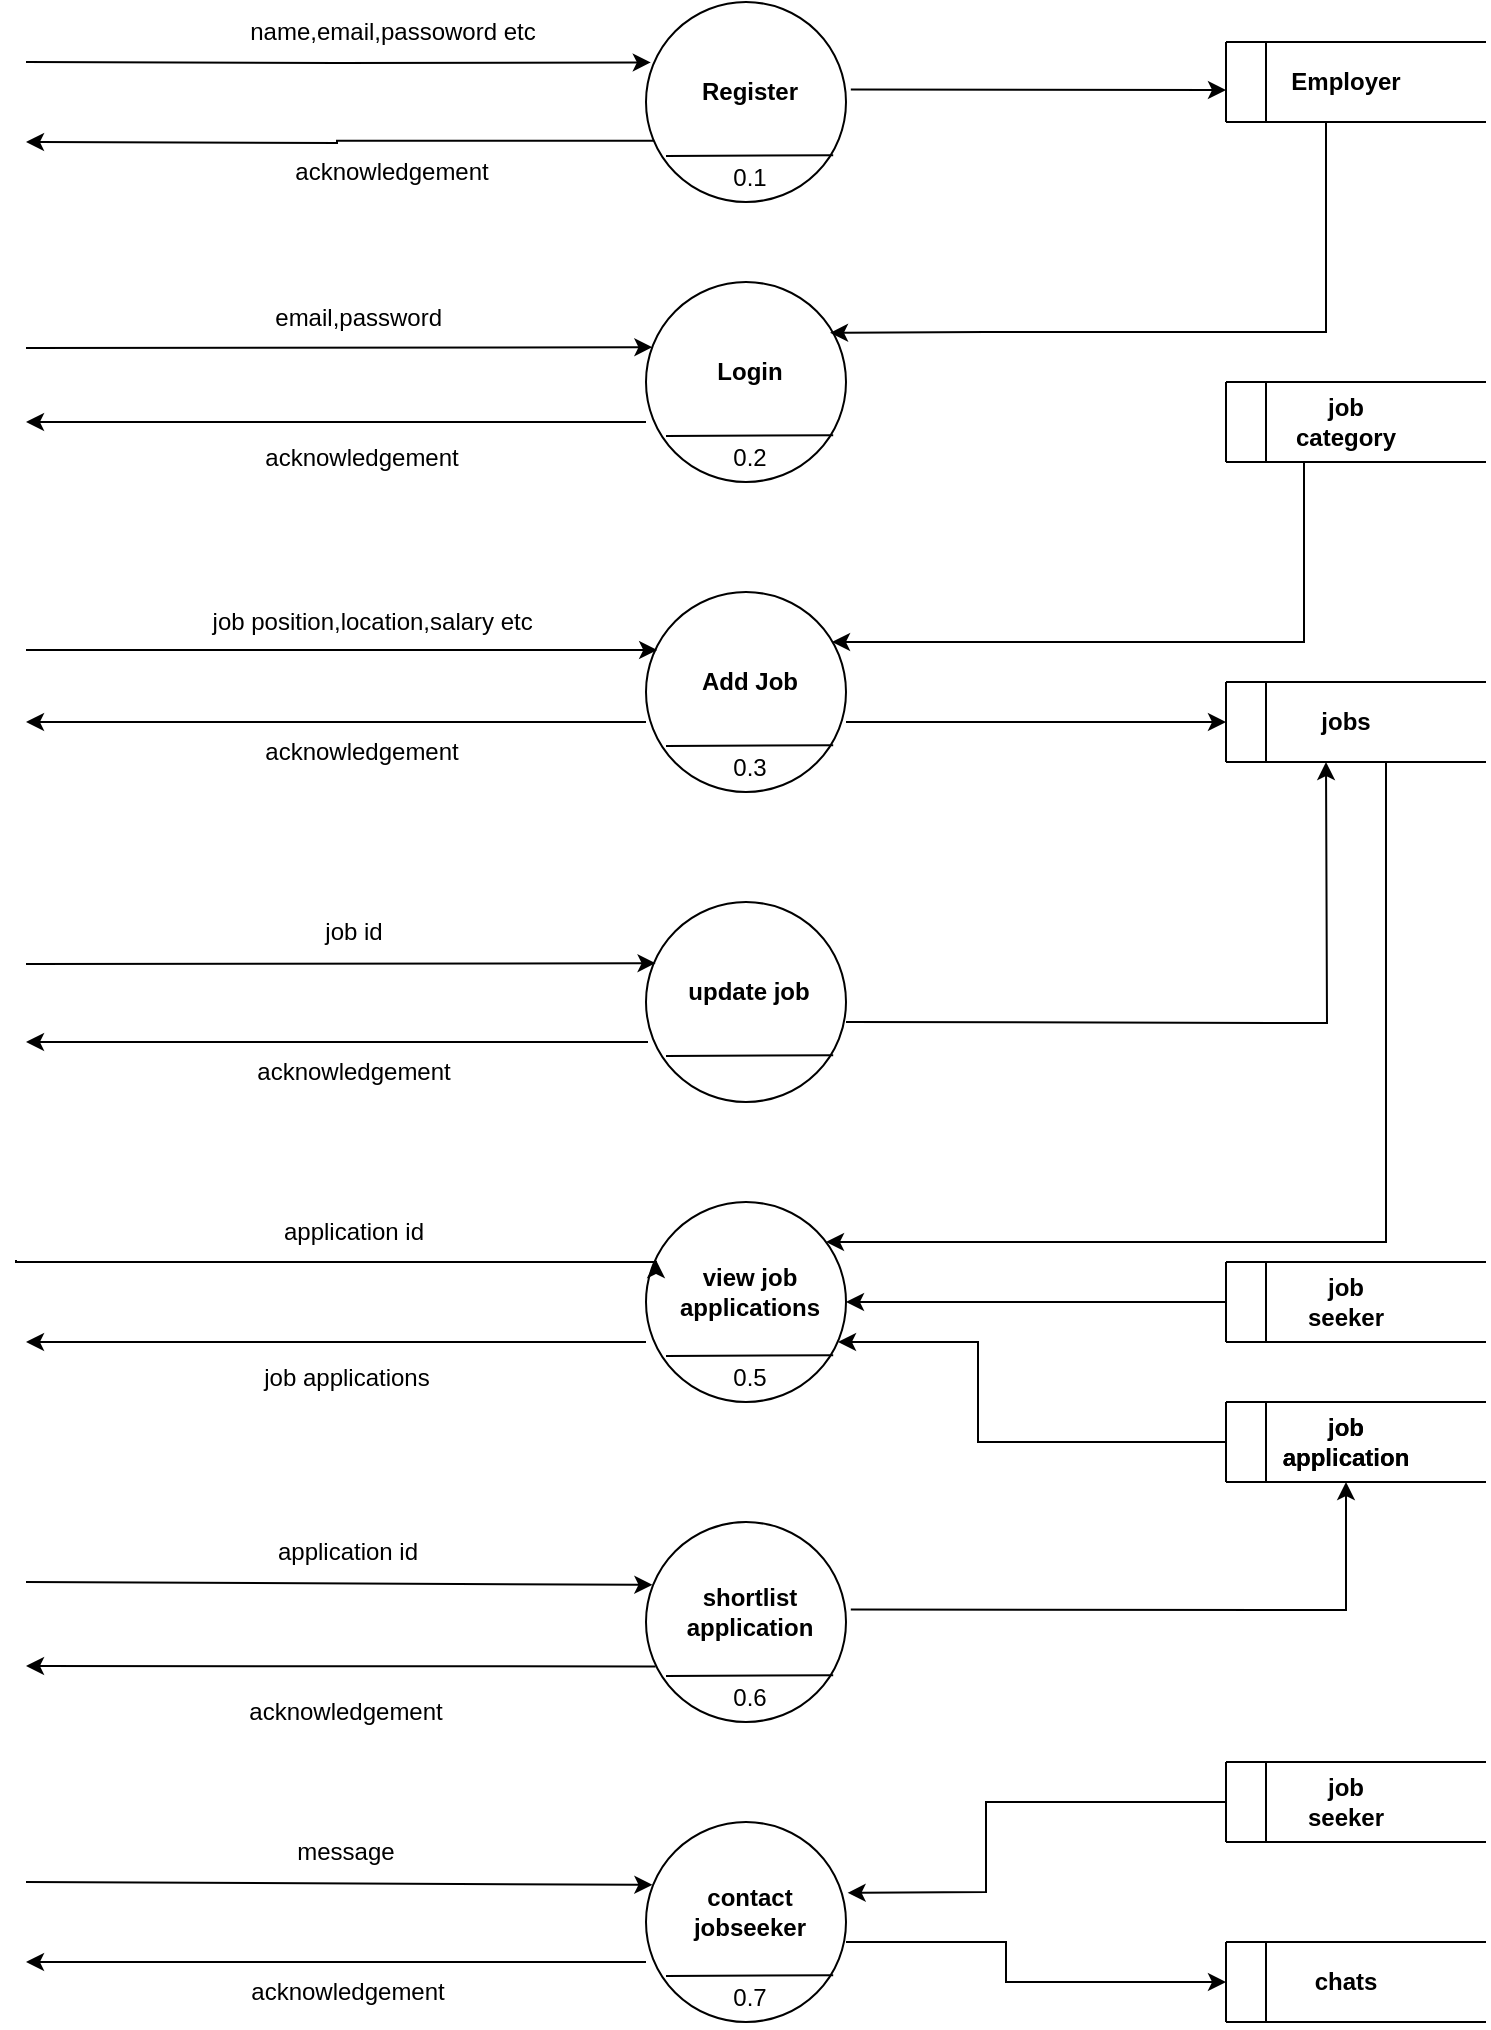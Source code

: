 <mxfile version="19.0.3" type="device"><diagram id="TOkJY3j2TRQBVx4fKm12" name="Page-1"><mxGraphModel dx="1550" dy="827" grid="1" gridSize="10" guides="1" tooltips="1" connect="1" arrows="1" fold="1" page="1" pageScale="1" pageWidth="850" pageHeight="1100" math="0" shadow="0"><root><mxCell id="0"/><mxCell id="1" parent="0"/><mxCell id="_CBgfRys0AloeU_Ydikx-16" style="edgeStyle=orthogonalEdgeStyle;rounded=0;orthogonalLoop=1;jettySize=auto;html=1;exitX=0.056;exitY=0.694;exitDx=0;exitDy=0;exitPerimeter=0;" parent="1" source="_CBgfRys0AloeU_Ydikx-1" edge="1"><mxGeometry relative="1" as="geometry"><mxPoint x="80" y="130" as="targetPoint"/></mxGeometry></mxCell><mxCell id="_CBgfRys0AloeU_Ydikx-14" style="edgeStyle=orthogonalEdgeStyle;rounded=0;orthogonalLoop=1;jettySize=auto;html=1;entryX=0.024;entryY=0.302;entryDx=0;entryDy=0;entryPerimeter=0;" parent="1" target="_CBgfRys0AloeU_Ydikx-1" edge="1"><mxGeometry relative="1" as="geometry"><mxPoint x="80" y="90" as="sourcePoint"/><mxPoint x="390" y="90" as="targetPoint"/></mxGeometry></mxCell><mxCell id="_CBgfRys0AloeU_Ydikx-11" value="" style="group" parent="1" vertex="1" connectable="0"><mxGeometry x="680" y="80" width="130" height="40" as="geometry"/></mxCell><mxCell id="_CBgfRys0AloeU_Ydikx-6" value="" style="endArrow=none;html=1;rounded=0;" parent="_CBgfRys0AloeU_Ydikx-11" edge="1"><mxGeometry width="50" height="50" relative="1" as="geometry"><mxPoint as="sourcePoint"/><mxPoint x="130" as="targetPoint"/></mxGeometry></mxCell><mxCell id="_CBgfRys0AloeU_Ydikx-7" value="" style="endArrow=none;html=1;rounded=0;" parent="_CBgfRys0AloeU_Ydikx-11" edge="1"><mxGeometry width="50" height="50" relative="1" as="geometry"><mxPoint x="130" y="40" as="sourcePoint"/><mxPoint y="40" as="targetPoint"/></mxGeometry></mxCell><mxCell id="_CBgfRys0AloeU_Ydikx-8" value="" style="endArrow=none;html=1;rounded=0;" parent="_CBgfRys0AloeU_Ydikx-11" edge="1"><mxGeometry width="50" height="50" relative="1" as="geometry"><mxPoint y="40" as="sourcePoint"/><mxPoint as="targetPoint"/></mxGeometry></mxCell><mxCell id="_CBgfRys0AloeU_Ydikx-9" value="" style="endArrow=none;html=1;rounded=0;" parent="_CBgfRys0AloeU_Ydikx-11" edge="1"><mxGeometry width="50" height="50" relative="1" as="geometry"><mxPoint x="20" y="40" as="sourcePoint"/><mxPoint x="20" as="targetPoint"/></mxGeometry></mxCell><mxCell id="_CBgfRys0AloeU_Ydikx-10" value="&lt;b&gt;Employer&lt;/b&gt;" style="text;html=1;strokeColor=none;fillColor=none;align=center;verticalAlign=middle;whiteSpace=wrap;rounded=0;" parent="_CBgfRys0AloeU_Ydikx-11" vertex="1"><mxGeometry x="30" y="5" width="60" height="30" as="geometry"/></mxCell><mxCell id="_CBgfRys0AloeU_Ydikx-15" value="name,email,passoword etc" style="text;html=1;strokeColor=none;fillColor=none;align=center;verticalAlign=middle;whiteSpace=wrap;rounded=0;" parent="1" vertex="1"><mxGeometry x="167.5" y="60" width="191" height="30" as="geometry"/></mxCell><mxCell id="_CBgfRys0AloeU_Ydikx-17" value="acknowledgement" style="text;html=1;strokeColor=none;fillColor=none;align=center;verticalAlign=middle;whiteSpace=wrap;rounded=0;" parent="1" vertex="1"><mxGeometry x="230" y="130" width="66" height="30" as="geometry"/></mxCell><mxCell id="_CBgfRys0AloeU_Ydikx-21" value="" style="group" parent="1" vertex="1" connectable="0"><mxGeometry x="390" y="60" width="100" height="103" as="geometry"/></mxCell><mxCell id="_CBgfRys0AloeU_Ydikx-1" value="" style="ellipse;whiteSpace=wrap;html=1;aspect=fixed;" parent="_CBgfRys0AloeU_Ydikx-21" vertex="1"><mxGeometry width="100" height="100" as="geometry"/></mxCell><mxCell id="_CBgfRys0AloeU_Ydikx-3" value="" style="endArrow=none;html=1;rounded=0;entryX=0.936;entryY=0.766;entryDx=0;entryDy=0;entryPerimeter=0;" parent="_CBgfRys0AloeU_Ydikx-21" target="_CBgfRys0AloeU_Ydikx-1" edge="1"><mxGeometry width="50" height="50" relative="1" as="geometry"><mxPoint x="10" y="77" as="sourcePoint"/><mxPoint y="130" as="targetPoint"/></mxGeometry></mxCell><mxCell id="_CBgfRys0AloeU_Ydikx-4" value="0.1" style="text;html=1;strokeColor=none;fillColor=none;align=center;verticalAlign=middle;whiteSpace=wrap;rounded=0;" parent="_CBgfRys0AloeU_Ydikx-21" vertex="1"><mxGeometry x="22" y="73" width="60" height="30" as="geometry"/></mxCell><mxCell id="_CBgfRys0AloeU_Ydikx-19" value="&lt;b&gt;Register&lt;/b&gt;" style="text;html=1;strokeColor=none;fillColor=none;align=center;verticalAlign=middle;whiteSpace=wrap;rounded=0;" parent="_CBgfRys0AloeU_Ydikx-21" vertex="1"><mxGeometry x="22" y="30" width="60" height="30" as="geometry"/></mxCell><mxCell id="_CBgfRys0AloeU_Ydikx-18" value="" style="endArrow=classic;html=1;rounded=0;entryX=1.024;entryY=0.438;entryDx=0;entryDy=0;entryPerimeter=0;exitX=1.024;exitY=0.438;exitDx=0;exitDy=0;exitPerimeter=0;" parent="_CBgfRys0AloeU_Ydikx-21" source="_CBgfRys0AloeU_Ydikx-1" edge="1"><mxGeometry width="50" height="50" relative="1" as="geometry"><mxPoint x="240" y="240" as="sourcePoint"/><mxPoint x="290" y="44" as="targetPoint"/></mxGeometry></mxCell><mxCell id="_CBgfRys0AloeU_Ydikx-22" value="" style="group" parent="1" vertex="1" connectable="0"><mxGeometry x="390" y="200" width="100" height="103" as="geometry"/></mxCell><mxCell id="_CBgfRys0AloeU_Ydikx-23" value="" style="ellipse;whiteSpace=wrap;html=1;aspect=fixed;" parent="_CBgfRys0AloeU_Ydikx-22" vertex="1"><mxGeometry width="100" height="100" as="geometry"/></mxCell><mxCell id="_CBgfRys0AloeU_Ydikx-24" value="" style="endArrow=none;html=1;rounded=0;entryX=0.936;entryY=0.766;entryDx=0;entryDy=0;entryPerimeter=0;" parent="_CBgfRys0AloeU_Ydikx-22" target="_CBgfRys0AloeU_Ydikx-23" edge="1"><mxGeometry width="50" height="50" relative="1" as="geometry"><mxPoint x="10" y="77" as="sourcePoint"/><mxPoint y="130" as="targetPoint"/></mxGeometry></mxCell><mxCell id="_CBgfRys0AloeU_Ydikx-25" value="0.2&lt;br&gt;" style="text;html=1;strokeColor=none;fillColor=none;align=center;verticalAlign=middle;whiteSpace=wrap;rounded=0;" parent="_CBgfRys0AloeU_Ydikx-22" vertex="1"><mxGeometry x="22" y="73" width="60" height="30" as="geometry"/></mxCell><mxCell id="_CBgfRys0AloeU_Ydikx-26" value="&lt;b&gt;Login&lt;/b&gt;" style="text;html=1;strokeColor=none;fillColor=none;align=center;verticalAlign=middle;whiteSpace=wrap;rounded=0;" parent="_CBgfRys0AloeU_Ydikx-22" vertex="1"><mxGeometry x="22" y="30" width="60" height="30" as="geometry"/></mxCell><mxCell id="_CBgfRys0AloeU_Ydikx-27" value="" style="group" parent="1" vertex="1" connectable="0"><mxGeometry x="680" y="250" width="130" height="40" as="geometry"/></mxCell><mxCell id="_CBgfRys0AloeU_Ydikx-28" value="" style="endArrow=none;html=1;rounded=0;" parent="_CBgfRys0AloeU_Ydikx-27" edge="1"><mxGeometry width="50" height="50" relative="1" as="geometry"><mxPoint as="sourcePoint"/><mxPoint x="130" as="targetPoint"/></mxGeometry></mxCell><mxCell id="_CBgfRys0AloeU_Ydikx-29" value="" style="endArrow=none;html=1;rounded=0;" parent="_CBgfRys0AloeU_Ydikx-27" edge="1"><mxGeometry width="50" height="50" relative="1" as="geometry"><mxPoint x="130" y="40" as="sourcePoint"/><mxPoint y="40" as="targetPoint"/></mxGeometry></mxCell><mxCell id="_CBgfRys0AloeU_Ydikx-30" value="" style="endArrow=none;html=1;rounded=0;" parent="_CBgfRys0AloeU_Ydikx-27" edge="1"><mxGeometry width="50" height="50" relative="1" as="geometry"><mxPoint y="40" as="sourcePoint"/><mxPoint as="targetPoint"/></mxGeometry></mxCell><mxCell id="_CBgfRys0AloeU_Ydikx-31" value="" style="endArrow=none;html=1;rounded=0;" parent="_CBgfRys0AloeU_Ydikx-27" edge="1"><mxGeometry width="50" height="50" relative="1" as="geometry"><mxPoint x="20" y="40" as="sourcePoint"/><mxPoint x="20" as="targetPoint"/></mxGeometry></mxCell><mxCell id="_CBgfRys0AloeU_Ydikx-32" value="&lt;b&gt;job category&lt;/b&gt;" style="text;html=1;strokeColor=none;fillColor=none;align=center;verticalAlign=middle;whiteSpace=wrap;rounded=0;" parent="_CBgfRys0AloeU_Ydikx-27" vertex="1"><mxGeometry x="30" y="5" width="60" height="30" as="geometry"/></mxCell><mxCell id="_CBgfRys0AloeU_Ydikx-36" value="" style="group" parent="1" vertex="1" connectable="0"><mxGeometry x="390" y="355" width="100" height="103" as="geometry"/></mxCell><mxCell id="_CBgfRys0AloeU_Ydikx-37" value="" style="ellipse;whiteSpace=wrap;html=1;aspect=fixed;" parent="_CBgfRys0AloeU_Ydikx-36" vertex="1"><mxGeometry width="100" height="100" as="geometry"/></mxCell><mxCell id="_CBgfRys0AloeU_Ydikx-38" value="" style="endArrow=none;html=1;rounded=0;entryX=0.936;entryY=0.766;entryDx=0;entryDy=0;entryPerimeter=0;" parent="_CBgfRys0AloeU_Ydikx-36" target="_CBgfRys0AloeU_Ydikx-37" edge="1"><mxGeometry width="50" height="50" relative="1" as="geometry"><mxPoint x="10" y="77" as="sourcePoint"/><mxPoint y="130" as="targetPoint"/></mxGeometry></mxCell><mxCell id="_CBgfRys0AloeU_Ydikx-39" value="0.3&lt;br&gt;" style="text;html=1;strokeColor=none;fillColor=none;align=center;verticalAlign=middle;whiteSpace=wrap;rounded=0;" parent="_CBgfRys0AloeU_Ydikx-36" vertex="1"><mxGeometry x="22" y="73" width="60" height="30" as="geometry"/></mxCell><mxCell id="_CBgfRys0AloeU_Ydikx-40" value="&lt;b&gt;Add Job&lt;/b&gt;" style="text;html=1;strokeColor=none;fillColor=none;align=center;verticalAlign=middle;whiteSpace=wrap;rounded=0;" parent="_CBgfRys0AloeU_Ydikx-36" vertex="1"><mxGeometry x="22" y="30" width="60" height="30" as="geometry"/></mxCell><mxCell id="_CBgfRys0AloeU_Ydikx-41" value="" style="group" parent="1" vertex="1" connectable="0"><mxGeometry x="680" y="690" width="130" height="40" as="geometry"/></mxCell><mxCell id="_CBgfRys0AloeU_Ydikx-42" value="" style="endArrow=none;html=1;rounded=0;" parent="_CBgfRys0AloeU_Ydikx-41" edge="1"><mxGeometry width="50" height="50" relative="1" as="geometry"><mxPoint as="sourcePoint"/><mxPoint x="130" as="targetPoint"/></mxGeometry></mxCell><mxCell id="_CBgfRys0AloeU_Ydikx-43" value="" style="endArrow=none;html=1;rounded=0;" parent="_CBgfRys0AloeU_Ydikx-41" edge="1"><mxGeometry width="50" height="50" relative="1" as="geometry"><mxPoint x="130" y="40" as="sourcePoint"/><mxPoint y="40" as="targetPoint"/></mxGeometry></mxCell><mxCell id="_CBgfRys0AloeU_Ydikx-44" value="" style="endArrow=none;html=1;rounded=0;" parent="_CBgfRys0AloeU_Ydikx-41" edge="1"><mxGeometry width="50" height="50" relative="1" as="geometry"><mxPoint y="40" as="sourcePoint"/><mxPoint as="targetPoint"/></mxGeometry></mxCell><mxCell id="_CBgfRys0AloeU_Ydikx-45" value="" style="endArrow=none;html=1;rounded=0;" parent="_CBgfRys0AloeU_Ydikx-41" edge="1"><mxGeometry width="50" height="50" relative="1" as="geometry"><mxPoint x="20" y="40" as="sourcePoint"/><mxPoint x="20" as="targetPoint"/></mxGeometry></mxCell><mxCell id="_CBgfRys0AloeU_Ydikx-46" value="&lt;b&gt;job seeker&lt;/b&gt;" style="text;html=1;strokeColor=none;fillColor=none;align=center;verticalAlign=middle;whiteSpace=wrap;rounded=0;" parent="_CBgfRys0AloeU_Ydikx-41" vertex="1"><mxGeometry x="30" y="5" width="60" height="30" as="geometry"/></mxCell><mxCell id="_CBgfRys0AloeU_Ydikx-47" style="edgeStyle=orthogonalEdgeStyle;rounded=0;orthogonalLoop=1;jettySize=auto;html=1;" parent="1" edge="1"><mxGeometry relative="1" as="geometry"><mxPoint x="680" y="420" as="targetPoint"/><mxPoint x="490" y="420" as="sourcePoint"/></mxGeometry></mxCell><mxCell id="_CBgfRys0AloeU_Ydikx-49" value="job position,location,salary etc&amp;nbsp;" style="text;html=1;strokeColor=none;fillColor=none;align=center;verticalAlign=middle;whiteSpace=wrap;rounded=0;" parent="1" vertex="1"><mxGeometry x="167.5" y="355" width="174" height="30" as="geometry"/></mxCell><mxCell id="_CBgfRys0AloeU_Ydikx-50" value="" style="group" parent="1" vertex="1" connectable="0"><mxGeometry x="390" y="660" width="100" height="103" as="geometry"/></mxCell><mxCell id="_CBgfRys0AloeU_Ydikx-51" value="" style="ellipse;whiteSpace=wrap;html=1;aspect=fixed;" parent="_CBgfRys0AloeU_Ydikx-50" vertex="1"><mxGeometry width="100" height="100" as="geometry"/></mxCell><mxCell id="_CBgfRys0AloeU_Ydikx-52" value="" style="endArrow=none;html=1;rounded=0;entryX=0.936;entryY=0.766;entryDx=0;entryDy=0;entryPerimeter=0;" parent="_CBgfRys0AloeU_Ydikx-50" target="_CBgfRys0AloeU_Ydikx-51" edge="1"><mxGeometry width="50" height="50" relative="1" as="geometry"><mxPoint x="10" y="77" as="sourcePoint"/><mxPoint y="130" as="targetPoint"/></mxGeometry></mxCell><mxCell id="_CBgfRys0AloeU_Ydikx-53" value="0.5" style="text;html=1;strokeColor=none;fillColor=none;align=center;verticalAlign=middle;whiteSpace=wrap;rounded=0;" parent="_CBgfRys0AloeU_Ydikx-50" vertex="1"><mxGeometry x="22" y="73" width="60" height="30" as="geometry"/></mxCell><mxCell id="_CBgfRys0AloeU_Ydikx-54" value="&lt;b&gt;view job applications&lt;/b&gt;" style="text;html=1;strokeColor=none;fillColor=none;align=center;verticalAlign=middle;whiteSpace=wrap;rounded=0;" parent="_CBgfRys0AloeU_Ydikx-50" vertex="1"><mxGeometry x="22" y="30" width="60" height="30" as="geometry"/></mxCell><mxCell id="_CBgfRys0AloeU_Ydikx-78" style="edgeStyle=orthogonalEdgeStyle;rounded=0;orthogonalLoop=1;jettySize=auto;html=1;" parent="_CBgfRys0AloeU_Ydikx-50" edge="1"><mxGeometry relative="1" as="geometry"><mxPoint x="5" y="29" as="targetPoint"/><Array as="points"><mxPoint x="-315" y="30"/></Array><mxPoint x="-315" y="29" as="sourcePoint"/></mxGeometry></mxCell><mxCell id="_CBgfRys0AloeU_Ydikx-55" value="" style="group" parent="1" vertex="1" connectable="0"><mxGeometry x="390" y="820" width="100" height="103" as="geometry"/></mxCell><mxCell id="_CBgfRys0AloeU_Ydikx-56" value="" style="ellipse;whiteSpace=wrap;html=1;aspect=fixed;" parent="_CBgfRys0AloeU_Ydikx-55" vertex="1"><mxGeometry width="100" height="100" as="geometry"/></mxCell><mxCell id="_CBgfRys0AloeU_Ydikx-57" value="" style="endArrow=none;html=1;rounded=0;entryX=0.936;entryY=0.766;entryDx=0;entryDy=0;entryPerimeter=0;" parent="_CBgfRys0AloeU_Ydikx-55" target="_CBgfRys0AloeU_Ydikx-56" edge="1"><mxGeometry width="50" height="50" relative="1" as="geometry"><mxPoint x="10" y="77" as="sourcePoint"/><mxPoint y="130" as="targetPoint"/></mxGeometry></mxCell><mxCell id="_CBgfRys0AloeU_Ydikx-58" value="0.6&lt;br&gt;" style="text;html=1;strokeColor=none;fillColor=none;align=center;verticalAlign=middle;whiteSpace=wrap;rounded=0;" parent="_CBgfRys0AloeU_Ydikx-55" vertex="1"><mxGeometry x="22" y="73" width="60" height="30" as="geometry"/></mxCell><mxCell id="_CBgfRys0AloeU_Ydikx-59" value="&lt;b&gt;shortlist application&lt;/b&gt;" style="text;html=1;strokeColor=none;fillColor=none;align=center;verticalAlign=middle;whiteSpace=wrap;rounded=0;" parent="_CBgfRys0AloeU_Ydikx-55" vertex="1"><mxGeometry x="22" y="30" width="60" height="30" as="geometry"/></mxCell><mxCell id="-YhI9qCrrLaYXQQmwH36-27" value="" style="endArrow=classic;html=1;rounded=0;entryX=1.024;entryY=0.438;entryDx=0;entryDy=0;entryPerimeter=0;exitX=1.024;exitY=0.438;exitDx=0;exitDy=0;exitPerimeter=0;" edge="1" parent="_CBgfRys0AloeU_Ydikx-55" source="_CBgfRys0AloeU_Ydikx-56"><mxGeometry width="50" height="50" relative="1" as="geometry"><mxPoint x="96" y="70" as="sourcePoint"/><mxPoint x="350" y="-20" as="targetPoint"/><Array as="points"><mxPoint x="350" y="44"/></Array></mxGeometry></mxCell><mxCell id="_CBgfRys0AloeU_Ydikx-60" value="" style="group" parent="1" vertex="1" connectable="0"><mxGeometry x="680" y="760" width="130" height="40" as="geometry"/></mxCell><mxCell id="_CBgfRys0AloeU_Ydikx-61" value="" style="endArrow=none;html=1;rounded=0;" parent="_CBgfRys0AloeU_Ydikx-60" edge="1"><mxGeometry width="50" height="50" relative="1" as="geometry"><mxPoint as="sourcePoint"/><mxPoint x="130" as="targetPoint"/></mxGeometry></mxCell><mxCell id="_CBgfRys0AloeU_Ydikx-62" value="" style="endArrow=none;html=1;rounded=0;" parent="_CBgfRys0AloeU_Ydikx-60" edge="1"><mxGeometry width="50" height="50" relative="1" as="geometry"><mxPoint x="130" y="40" as="sourcePoint"/><mxPoint y="40" as="targetPoint"/></mxGeometry></mxCell><mxCell id="_CBgfRys0AloeU_Ydikx-63" value="" style="endArrow=none;html=1;rounded=0;" parent="_CBgfRys0AloeU_Ydikx-60" edge="1"><mxGeometry width="50" height="50" relative="1" as="geometry"><mxPoint y="40" as="sourcePoint"/><mxPoint as="targetPoint"/></mxGeometry></mxCell><mxCell id="_CBgfRys0AloeU_Ydikx-64" value="" style="endArrow=none;html=1;rounded=0;" parent="_CBgfRys0AloeU_Ydikx-60" edge="1"><mxGeometry width="50" height="50" relative="1" as="geometry"><mxPoint x="20" y="40" as="sourcePoint"/><mxPoint x="20" as="targetPoint"/></mxGeometry></mxCell><mxCell id="_CBgfRys0AloeU_Ydikx-65" value="&lt;b&gt;job application&lt;/b&gt;" style="text;html=1;strokeColor=none;fillColor=none;align=center;verticalAlign=middle;whiteSpace=wrap;rounded=0;" parent="_CBgfRys0AloeU_Ydikx-60" vertex="1"><mxGeometry x="30" y="5" width="60" height="30" as="geometry"/></mxCell><mxCell id="_CBgfRys0AloeU_Ydikx-68" value="job id" style="text;html=1;strokeColor=none;fillColor=none;align=center;verticalAlign=middle;whiteSpace=wrap;rounded=0;" parent="1" vertex="1"><mxGeometry x="195.5" y="510" width="96" height="30" as="geometry"/></mxCell><mxCell id="_CBgfRys0AloeU_Ydikx-73" value="" style="group" parent="1" vertex="1" connectable="0"><mxGeometry x="390" y="510" width="100" height="103" as="geometry"/></mxCell><mxCell id="_CBgfRys0AloeU_Ydikx-76" value="0.4&lt;br&gt;" style="text;html=1;strokeColor=none;fillColor=none;align=center;verticalAlign=middle;whiteSpace=wrap;rounded=0;" parent="_CBgfRys0AloeU_Ydikx-73" vertex="1"><mxGeometry x="22" y="73" width="60" height="30" as="geometry"/></mxCell><mxCell id="-YhI9qCrrLaYXQQmwH36-25" value="" style="group" vertex="1" connectable="0" parent="_CBgfRys0AloeU_Ydikx-73"><mxGeometry width="100" height="100" as="geometry"/></mxCell><mxCell id="_CBgfRys0AloeU_Ydikx-74" value="" style="ellipse;whiteSpace=wrap;html=1;aspect=fixed;" parent="-YhI9qCrrLaYXQQmwH36-25" vertex="1"><mxGeometry width="100" height="100" as="geometry"/></mxCell><mxCell id="_CBgfRys0AloeU_Ydikx-75" value="" style="endArrow=none;html=1;rounded=0;entryX=0.936;entryY=0.766;entryDx=0;entryDy=0;entryPerimeter=0;" parent="-YhI9qCrrLaYXQQmwH36-25" target="_CBgfRys0AloeU_Ydikx-74" edge="1"><mxGeometry width="50" height="50" relative="1" as="geometry"><mxPoint x="10" y="77" as="sourcePoint"/><mxPoint y="130" as="targetPoint"/></mxGeometry></mxCell><mxCell id="_CBgfRys0AloeU_Ydikx-77" value="&lt;b&gt;update job&lt;/b&gt;" style="text;html=1;strokeColor=none;fillColor=none;align=center;verticalAlign=middle;whiteSpace=wrap;rounded=0;" parent="-YhI9qCrrLaYXQQmwH36-25" vertex="1"><mxGeometry x="20" y="30" width="63" height="30" as="geometry"/></mxCell><mxCell id="_CBgfRys0AloeU_Ydikx-82" value="email,password&amp;nbsp;" style="text;html=1;strokeColor=none;fillColor=none;align=center;verticalAlign=middle;whiteSpace=wrap;rounded=0;" parent="1" vertex="1"><mxGeometry x="182" y="203" width="132" height="30" as="geometry"/></mxCell><mxCell id="_CBgfRys0AloeU_Ydikx-83" value="acknowledgement" style="text;html=1;strokeColor=none;fillColor=none;align=center;verticalAlign=middle;whiteSpace=wrap;rounded=0;" parent="1" vertex="1"><mxGeometry x="215" y="273" width="66" height="30" as="geometry"/></mxCell><mxCell id="z5NxAWvf24ySx-73J2xH-1" style="edgeStyle=orthogonalEdgeStyle;rounded=0;orthogonalLoop=1;jettySize=auto;html=1;exitX=1;exitY=0;exitDx=0;exitDy=0;" parent="1" edge="1"><mxGeometry relative="1" as="geometry"><mxPoint x="719" y="290" as="sourcePoint"/><Array as="points"><mxPoint x="719" y="380"/></Array><mxPoint x="483" y="380" as="targetPoint"/></mxGeometry></mxCell><mxCell id="z5NxAWvf24ySx-73J2xH-2" style="edgeStyle=orthogonalEdgeStyle;rounded=0;orthogonalLoop=1;jettySize=auto;html=1;" parent="1" edge="1"><mxGeometry relative="1" as="geometry"><mxPoint x="730" y="440" as="targetPoint"/><mxPoint x="490" y="570" as="sourcePoint"/></mxGeometry></mxCell><mxCell id="z5NxAWvf24ySx-73J2xH-4" value="application id" style="text;html=1;strokeColor=none;fillColor=none;align=center;verticalAlign=middle;whiteSpace=wrap;rounded=0;" parent="1" vertex="1"><mxGeometry x="195.5" y="660" width="96" height="30" as="geometry"/></mxCell><mxCell id="z5NxAWvf24ySx-73J2xH-5" value="application id" style="text;html=1;strokeColor=none;fillColor=none;align=center;verticalAlign=middle;whiteSpace=wrap;rounded=0;" parent="1" vertex="1"><mxGeometry x="192.5" y="820" width="96" height="30" as="geometry"/></mxCell><mxCell id="z5NxAWvf24ySx-73J2xH-6" value="" style="group" parent="1" vertex="1" connectable="0"><mxGeometry x="680" y="400" width="130" height="40" as="geometry"/></mxCell><mxCell id="z5NxAWvf24ySx-73J2xH-7" value="" style="endArrow=none;html=1;rounded=0;" parent="z5NxAWvf24ySx-73J2xH-6" edge="1"><mxGeometry width="50" height="50" relative="1" as="geometry"><mxPoint as="sourcePoint"/><mxPoint x="130" as="targetPoint"/></mxGeometry></mxCell><mxCell id="z5NxAWvf24ySx-73J2xH-8" value="" style="endArrow=none;html=1;rounded=0;" parent="z5NxAWvf24ySx-73J2xH-6" edge="1"><mxGeometry width="50" height="50" relative="1" as="geometry"><mxPoint x="130" y="40" as="sourcePoint"/><mxPoint y="40" as="targetPoint"/></mxGeometry></mxCell><mxCell id="z5NxAWvf24ySx-73J2xH-9" value="" style="endArrow=none;html=1;rounded=0;" parent="z5NxAWvf24ySx-73J2xH-6" edge="1"><mxGeometry width="50" height="50" relative="1" as="geometry"><mxPoint y="40" as="sourcePoint"/><mxPoint as="targetPoint"/></mxGeometry></mxCell><mxCell id="z5NxAWvf24ySx-73J2xH-10" value="" style="endArrow=none;html=1;rounded=0;" parent="z5NxAWvf24ySx-73J2xH-6" edge="1"><mxGeometry width="50" height="50" relative="1" as="geometry"><mxPoint x="20" y="40" as="sourcePoint"/><mxPoint x="20" as="targetPoint"/></mxGeometry></mxCell><mxCell id="z5NxAWvf24ySx-73J2xH-11" value="&lt;b&gt;jobs&lt;/b&gt;" style="text;html=1;strokeColor=none;fillColor=none;align=center;verticalAlign=middle;whiteSpace=wrap;rounded=0;" parent="z5NxAWvf24ySx-73J2xH-6" vertex="1"><mxGeometry x="30" y="5" width="60" height="30" as="geometry"/></mxCell><mxCell id="-YhI9qCrrLaYXQQmwH36-1" value="" style="endArrow=classic;html=1;rounded=0;exitX=0.048;exitY=0.722;exitDx=0;exitDy=0;exitPerimeter=0;" edge="1" parent="1" source="_CBgfRys0AloeU_Ydikx-56"><mxGeometry width="50" height="50" relative="1" as="geometry"><mxPoint x="220" y="1050" as="sourcePoint"/><mxPoint x="80" y="892" as="targetPoint"/></mxGeometry></mxCell><mxCell id="-YhI9qCrrLaYXQQmwH36-2" value="" style="endArrow=classic;html=1;rounded=0;entryX=0.032;entryY=0.314;entryDx=0;entryDy=0;entryPerimeter=0;" edge="1" parent="1" target="_CBgfRys0AloeU_Ydikx-56"><mxGeometry width="50" height="50" relative="1" as="geometry"><mxPoint x="80" y="850" as="sourcePoint"/><mxPoint x="140" y="910" as="targetPoint"/></mxGeometry></mxCell><mxCell id="-YhI9qCrrLaYXQQmwH36-3" value="" style="endArrow=classic;html=1;rounded=0;entryX=0.048;entryY=0.306;entryDx=0;entryDy=0;entryPerimeter=0;" edge="1" parent="1" target="_CBgfRys0AloeU_Ydikx-74"><mxGeometry width="50" height="50" relative="1" as="geometry"><mxPoint x="80" y="541" as="sourcePoint"/><mxPoint x="390" y="580" as="targetPoint"/></mxGeometry></mxCell><mxCell id="-YhI9qCrrLaYXQQmwH36-4" value="" style="endArrow=classic;html=1;rounded=0;" edge="1" parent="1"><mxGeometry width="50" height="50" relative="1" as="geometry"><mxPoint x="391" y="580" as="sourcePoint"/><mxPoint x="80" y="580" as="targetPoint"/></mxGeometry></mxCell><mxCell id="-YhI9qCrrLaYXQQmwH36-5" value="acknowledgement" style="text;html=1;strokeColor=none;fillColor=none;align=center;verticalAlign=middle;whiteSpace=wrap;rounded=0;" vertex="1" parent="1"><mxGeometry x="213.5" y="580" width="60" height="30" as="geometry"/></mxCell><mxCell id="-YhI9qCrrLaYXQQmwH36-6" value="job applications" style="text;html=1;strokeColor=none;fillColor=none;align=center;verticalAlign=middle;whiteSpace=wrap;rounded=0;" vertex="1" parent="1"><mxGeometry x="185" y="733" width="111" height="30" as="geometry"/></mxCell><mxCell id="-YhI9qCrrLaYXQQmwH36-7" value="acknowledgement" style="text;html=1;strokeColor=none;fillColor=none;align=center;verticalAlign=middle;whiteSpace=wrap;rounded=0;" vertex="1" parent="1"><mxGeometry x="210" y="900" width="60" height="30" as="geometry"/></mxCell><mxCell id="-YhI9qCrrLaYXQQmwH36-8" value="" style="endArrow=classic;html=1;rounded=0;entryX=0.056;entryY=0.29;entryDx=0;entryDy=0;entryPerimeter=0;" edge="1" parent="1" target="_CBgfRys0AloeU_Ydikx-37"><mxGeometry width="50" height="50" relative="1" as="geometry"><mxPoint x="80" y="384" as="sourcePoint"/><mxPoint x="390" y="420" as="targetPoint"/></mxGeometry></mxCell><mxCell id="-YhI9qCrrLaYXQQmwH36-9" value="" style="endArrow=classic;html=1;rounded=0;" edge="1" parent="1"><mxGeometry width="50" height="50" relative="1" as="geometry"><mxPoint x="390" y="420" as="sourcePoint"/><mxPoint x="80" y="420" as="targetPoint"/></mxGeometry></mxCell><mxCell id="-YhI9qCrrLaYXQQmwH36-10" value="acknowledgement" style="text;html=1;strokeColor=none;fillColor=none;align=center;verticalAlign=middle;whiteSpace=wrap;rounded=0;" vertex="1" parent="1"><mxGeometry x="218" y="420" width="60" height="30" as="geometry"/></mxCell><mxCell id="-YhI9qCrrLaYXQQmwH36-11" value="" style="endArrow=classic;html=1;rounded=0;entryX=0.032;entryY=0.326;entryDx=0;entryDy=0;entryPerimeter=0;" edge="1" parent="1" target="_CBgfRys0AloeU_Ydikx-23"><mxGeometry width="50" height="50" relative="1" as="geometry"><mxPoint x="80" y="233" as="sourcePoint"/><mxPoint x="190" y="260" as="targetPoint"/></mxGeometry></mxCell><mxCell id="-YhI9qCrrLaYXQQmwH36-12" value="" style="endArrow=classic;html=1;rounded=0;exitX=0;exitY=0.7;exitDx=0;exitDy=0;exitPerimeter=0;" edge="1" parent="1" source="_CBgfRys0AloeU_Ydikx-23"><mxGeometry width="50" height="50" relative="1" as="geometry"><mxPoint x="100" y="360" as="sourcePoint"/><mxPoint x="80" y="270" as="targetPoint"/></mxGeometry></mxCell><mxCell id="-YhI9qCrrLaYXQQmwH36-16" value="" style="endArrow=classic;html=1;rounded=0;exitX=0;exitY=0.7;exitDx=0;exitDy=0;exitPerimeter=0;" edge="1" parent="1" source="_CBgfRys0AloeU_Ydikx-51"><mxGeometry width="50" height="50" relative="1" as="geometry"><mxPoint x="110" y="860" as="sourcePoint"/><mxPoint x="80" y="730" as="targetPoint"/></mxGeometry></mxCell><mxCell id="-YhI9qCrrLaYXQQmwH36-18" value="" style="endArrow=classic;html=1;rounded=0;entryX=0.92;entryY=0.254;entryDx=0;entryDy=0;entryPerimeter=0;" edge="1" parent="1" target="_CBgfRys0AloeU_Ydikx-23"><mxGeometry width="50" height="50" relative="1" as="geometry"><mxPoint x="730" y="120" as="sourcePoint"/><mxPoint x="490" y="240" as="targetPoint"/><Array as="points"><mxPoint x="730" y="225"/><mxPoint x="650" y="225"/><mxPoint x="560" y="225"/></Array></mxGeometry></mxCell><mxCell id="-YhI9qCrrLaYXQQmwH36-19" value="" style="group" vertex="1" connectable="0" parent="1"><mxGeometry x="390" y="970" width="100" height="103" as="geometry"/></mxCell><mxCell id="-YhI9qCrrLaYXQQmwH36-20" value="" style="ellipse;whiteSpace=wrap;html=1;aspect=fixed;" vertex="1" parent="-YhI9qCrrLaYXQQmwH36-19"><mxGeometry width="100" height="100" as="geometry"/></mxCell><mxCell id="-YhI9qCrrLaYXQQmwH36-21" value="" style="endArrow=none;html=1;rounded=0;entryX=0.936;entryY=0.766;entryDx=0;entryDy=0;entryPerimeter=0;" edge="1" parent="-YhI9qCrrLaYXQQmwH36-19" target="-YhI9qCrrLaYXQQmwH36-20"><mxGeometry width="50" height="50" relative="1" as="geometry"><mxPoint x="10" y="77" as="sourcePoint"/><mxPoint y="130" as="targetPoint"/></mxGeometry></mxCell><mxCell id="-YhI9qCrrLaYXQQmwH36-22" value="0.7" style="text;html=1;strokeColor=none;fillColor=none;align=center;verticalAlign=middle;whiteSpace=wrap;rounded=0;" vertex="1" parent="-YhI9qCrrLaYXQQmwH36-19"><mxGeometry x="22" y="73" width="60" height="30" as="geometry"/></mxCell><mxCell id="-YhI9qCrrLaYXQQmwH36-23" value="&lt;b&gt;contact jobseeker&lt;/b&gt;" style="text;html=1;strokeColor=none;fillColor=none;align=center;verticalAlign=middle;whiteSpace=wrap;rounded=0;" vertex="1" parent="-YhI9qCrrLaYXQQmwH36-19"><mxGeometry x="22" y="30" width="60" height="30" as="geometry"/></mxCell><mxCell id="-YhI9qCrrLaYXQQmwH36-28" value="" style="endArrow=classic;html=1;rounded=0;" edge="1" parent="1"><mxGeometry width="50" height="50" relative="1" as="geometry"><mxPoint x="680" y="780" as="sourcePoint"/><mxPoint x="486" y="730" as="targetPoint"/><Array as="points"><mxPoint x="556" y="780"/><mxPoint x="556" y="730"/></Array></mxGeometry></mxCell><mxCell id="-YhI9qCrrLaYXQQmwH36-29" value="" style="endArrow=classic;html=1;rounded=0;" edge="1" parent="1"><mxGeometry width="50" height="50" relative="1" as="geometry"><mxPoint x="680" y="710" as="sourcePoint"/><mxPoint x="490" y="710" as="targetPoint"/></mxGeometry></mxCell><mxCell id="-YhI9qCrrLaYXQQmwH36-30" value="" style="endArrow=classic;html=1;rounded=0;" edge="1" parent="1"><mxGeometry width="50" height="50" relative="1" as="geometry"><mxPoint x="760" y="440" as="sourcePoint"/><mxPoint x="480" y="680" as="targetPoint"/><Array as="points"><mxPoint x="760" y="680"/></Array></mxGeometry></mxCell><mxCell id="-YhI9qCrrLaYXQQmwH36-31" value="" style="group" vertex="1" connectable="0" parent="1"><mxGeometry x="680" y="760" width="130" height="40" as="geometry"/></mxCell><mxCell id="-YhI9qCrrLaYXQQmwH36-32" value="" style="endArrow=none;html=1;rounded=0;" edge="1" parent="-YhI9qCrrLaYXQQmwH36-31"><mxGeometry width="50" height="50" relative="1" as="geometry"><mxPoint as="sourcePoint"/><mxPoint x="130" as="targetPoint"/></mxGeometry></mxCell><mxCell id="-YhI9qCrrLaYXQQmwH36-33" value="" style="endArrow=none;html=1;rounded=0;" edge="1" parent="-YhI9qCrrLaYXQQmwH36-31"><mxGeometry width="50" height="50" relative="1" as="geometry"><mxPoint x="130" y="40" as="sourcePoint"/><mxPoint y="40" as="targetPoint"/></mxGeometry></mxCell><mxCell id="-YhI9qCrrLaYXQQmwH36-34" value="" style="endArrow=none;html=1;rounded=0;" edge="1" parent="-YhI9qCrrLaYXQQmwH36-31"><mxGeometry width="50" height="50" relative="1" as="geometry"><mxPoint y="40" as="sourcePoint"/><mxPoint as="targetPoint"/></mxGeometry></mxCell><mxCell id="-YhI9qCrrLaYXQQmwH36-35" value="" style="endArrow=none;html=1;rounded=0;" edge="1" parent="-YhI9qCrrLaYXQQmwH36-31"><mxGeometry width="50" height="50" relative="1" as="geometry"><mxPoint x="20" y="40" as="sourcePoint"/><mxPoint x="20" as="targetPoint"/></mxGeometry></mxCell><mxCell id="-YhI9qCrrLaYXQQmwH36-36" value="&lt;b&gt;job application&lt;/b&gt;" style="text;html=1;strokeColor=none;fillColor=none;align=center;verticalAlign=middle;whiteSpace=wrap;rounded=0;" vertex="1" parent="-YhI9qCrrLaYXQQmwH36-31"><mxGeometry x="30" y="5" width="60" height="30" as="geometry"/></mxCell><mxCell id="-YhI9qCrrLaYXQQmwH36-38" value="" style="group" vertex="1" connectable="0" parent="1"><mxGeometry x="680" y="1030" width="130" height="40" as="geometry"/></mxCell><mxCell id="-YhI9qCrrLaYXQQmwH36-39" value="" style="endArrow=none;html=1;rounded=0;" edge="1" parent="-YhI9qCrrLaYXQQmwH36-38"><mxGeometry width="50" height="50" relative="1" as="geometry"><mxPoint as="sourcePoint"/><mxPoint x="130" as="targetPoint"/></mxGeometry></mxCell><mxCell id="-YhI9qCrrLaYXQQmwH36-40" value="" style="endArrow=none;html=1;rounded=0;" edge="1" parent="-YhI9qCrrLaYXQQmwH36-38"><mxGeometry width="50" height="50" relative="1" as="geometry"><mxPoint x="130" y="40" as="sourcePoint"/><mxPoint y="40" as="targetPoint"/></mxGeometry></mxCell><mxCell id="-YhI9qCrrLaYXQQmwH36-41" value="" style="endArrow=none;html=1;rounded=0;" edge="1" parent="-YhI9qCrrLaYXQQmwH36-38"><mxGeometry width="50" height="50" relative="1" as="geometry"><mxPoint y="40" as="sourcePoint"/><mxPoint as="targetPoint"/></mxGeometry></mxCell><mxCell id="-YhI9qCrrLaYXQQmwH36-42" value="" style="endArrow=none;html=1;rounded=0;" edge="1" parent="-YhI9qCrrLaYXQQmwH36-38"><mxGeometry width="50" height="50" relative="1" as="geometry"><mxPoint x="20" y="40" as="sourcePoint"/><mxPoint x="20" as="targetPoint"/></mxGeometry></mxCell><mxCell id="-YhI9qCrrLaYXQQmwH36-43" value="&lt;b&gt;chats&lt;/b&gt;" style="text;html=1;strokeColor=none;fillColor=none;align=center;verticalAlign=middle;whiteSpace=wrap;rounded=0;" vertex="1" parent="-YhI9qCrrLaYXQQmwH36-38"><mxGeometry x="30" y="5" width="60" height="30" as="geometry"/></mxCell><mxCell id="-YhI9qCrrLaYXQQmwH36-45" value="" style="endArrow=classic;html=1;rounded=0;entryX=0.032;entryY=0.314;entryDx=0;entryDy=0;entryPerimeter=0;" edge="1" parent="1" target="-YhI9qCrrLaYXQQmwH36-20"><mxGeometry width="50" height="50" relative="1" as="geometry"><mxPoint x="80" y="1000" as="sourcePoint"/><mxPoint x="170" y="980" as="targetPoint"/></mxGeometry></mxCell><mxCell id="-YhI9qCrrLaYXQQmwH36-46" value="message" style="text;html=1;strokeColor=none;fillColor=none;align=center;verticalAlign=middle;whiteSpace=wrap;rounded=0;" vertex="1" parent="1"><mxGeometry x="210" y="970" width="60" height="30" as="geometry"/></mxCell><mxCell id="-YhI9qCrrLaYXQQmwH36-48" value="" style="group" vertex="1" connectable="0" parent="1"><mxGeometry x="680" y="940" width="130" height="40" as="geometry"/></mxCell><mxCell id="-YhI9qCrrLaYXQQmwH36-49" value="" style="endArrow=none;html=1;rounded=0;" edge="1" parent="-YhI9qCrrLaYXQQmwH36-48"><mxGeometry width="50" height="50" relative="1" as="geometry"><mxPoint as="sourcePoint"/><mxPoint x="130" as="targetPoint"/></mxGeometry></mxCell><mxCell id="-YhI9qCrrLaYXQQmwH36-50" value="" style="endArrow=none;html=1;rounded=0;" edge="1" parent="-YhI9qCrrLaYXQQmwH36-48"><mxGeometry width="50" height="50" relative="1" as="geometry"><mxPoint x="130" y="40" as="sourcePoint"/><mxPoint y="40" as="targetPoint"/></mxGeometry></mxCell><mxCell id="-YhI9qCrrLaYXQQmwH36-51" value="" style="endArrow=none;html=1;rounded=0;" edge="1" parent="-YhI9qCrrLaYXQQmwH36-48"><mxGeometry width="50" height="50" relative="1" as="geometry"><mxPoint y="40" as="sourcePoint"/><mxPoint as="targetPoint"/></mxGeometry></mxCell><mxCell id="-YhI9qCrrLaYXQQmwH36-52" value="" style="endArrow=none;html=1;rounded=0;" edge="1" parent="-YhI9qCrrLaYXQQmwH36-48"><mxGeometry width="50" height="50" relative="1" as="geometry"><mxPoint x="20" y="40" as="sourcePoint"/><mxPoint x="20" as="targetPoint"/></mxGeometry></mxCell><mxCell id="-YhI9qCrrLaYXQQmwH36-53" value="&lt;b&gt;job seeker&lt;/b&gt;" style="text;html=1;strokeColor=none;fillColor=none;align=center;verticalAlign=middle;whiteSpace=wrap;rounded=0;" vertex="1" parent="-YhI9qCrrLaYXQQmwH36-48"><mxGeometry x="30" y="5" width="60" height="30" as="geometry"/></mxCell><mxCell id="-YhI9qCrrLaYXQQmwH36-54" value="" style="endArrow=classic;html=1;rounded=0;entryX=1.008;entryY=0.354;entryDx=0;entryDy=0;entryPerimeter=0;" edge="1" parent="1" target="-YhI9qCrrLaYXQQmwH36-20"><mxGeometry width="50" height="50" relative="1" as="geometry"><mxPoint x="680" y="960" as="sourcePoint"/><mxPoint x="600" y="940" as="targetPoint"/><Array as="points"><mxPoint x="560" y="960"/><mxPoint x="560" y="1005"/></Array></mxGeometry></mxCell><mxCell id="-YhI9qCrrLaYXQQmwH36-55" value="" style="endArrow=classic;html=1;rounded=0;" edge="1" parent="1"><mxGeometry width="50" height="50" relative="1" as="geometry"><mxPoint x="490" y="1030" as="sourcePoint"/><mxPoint x="680" y="1050" as="targetPoint"/><Array as="points"><mxPoint x="570" y="1030"/><mxPoint x="570" y="1050"/></Array></mxGeometry></mxCell><mxCell id="-YhI9qCrrLaYXQQmwH36-56" value="" style="endArrow=classic;html=1;rounded=0;" edge="1" parent="1"><mxGeometry width="50" height="50" relative="1" as="geometry"><mxPoint x="390" y="1040" as="sourcePoint"/><mxPoint x="80" y="1040" as="targetPoint"/></mxGeometry></mxCell><mxCell id="-YhI9qCrrLaYXQQmwH36-57" value="acknowledgement" style="text;html=1;strokeColor=none;fillColor=none;align=center;verticalAlign=middle;whiteSpace=wrap;rounded=0;" vertex="1" parent="1"><mxGeometry x="210.5" y="1040" width="60" height="30" as="geometry"/></mxCell></root></mxGraphModel></diagram></mxfile>